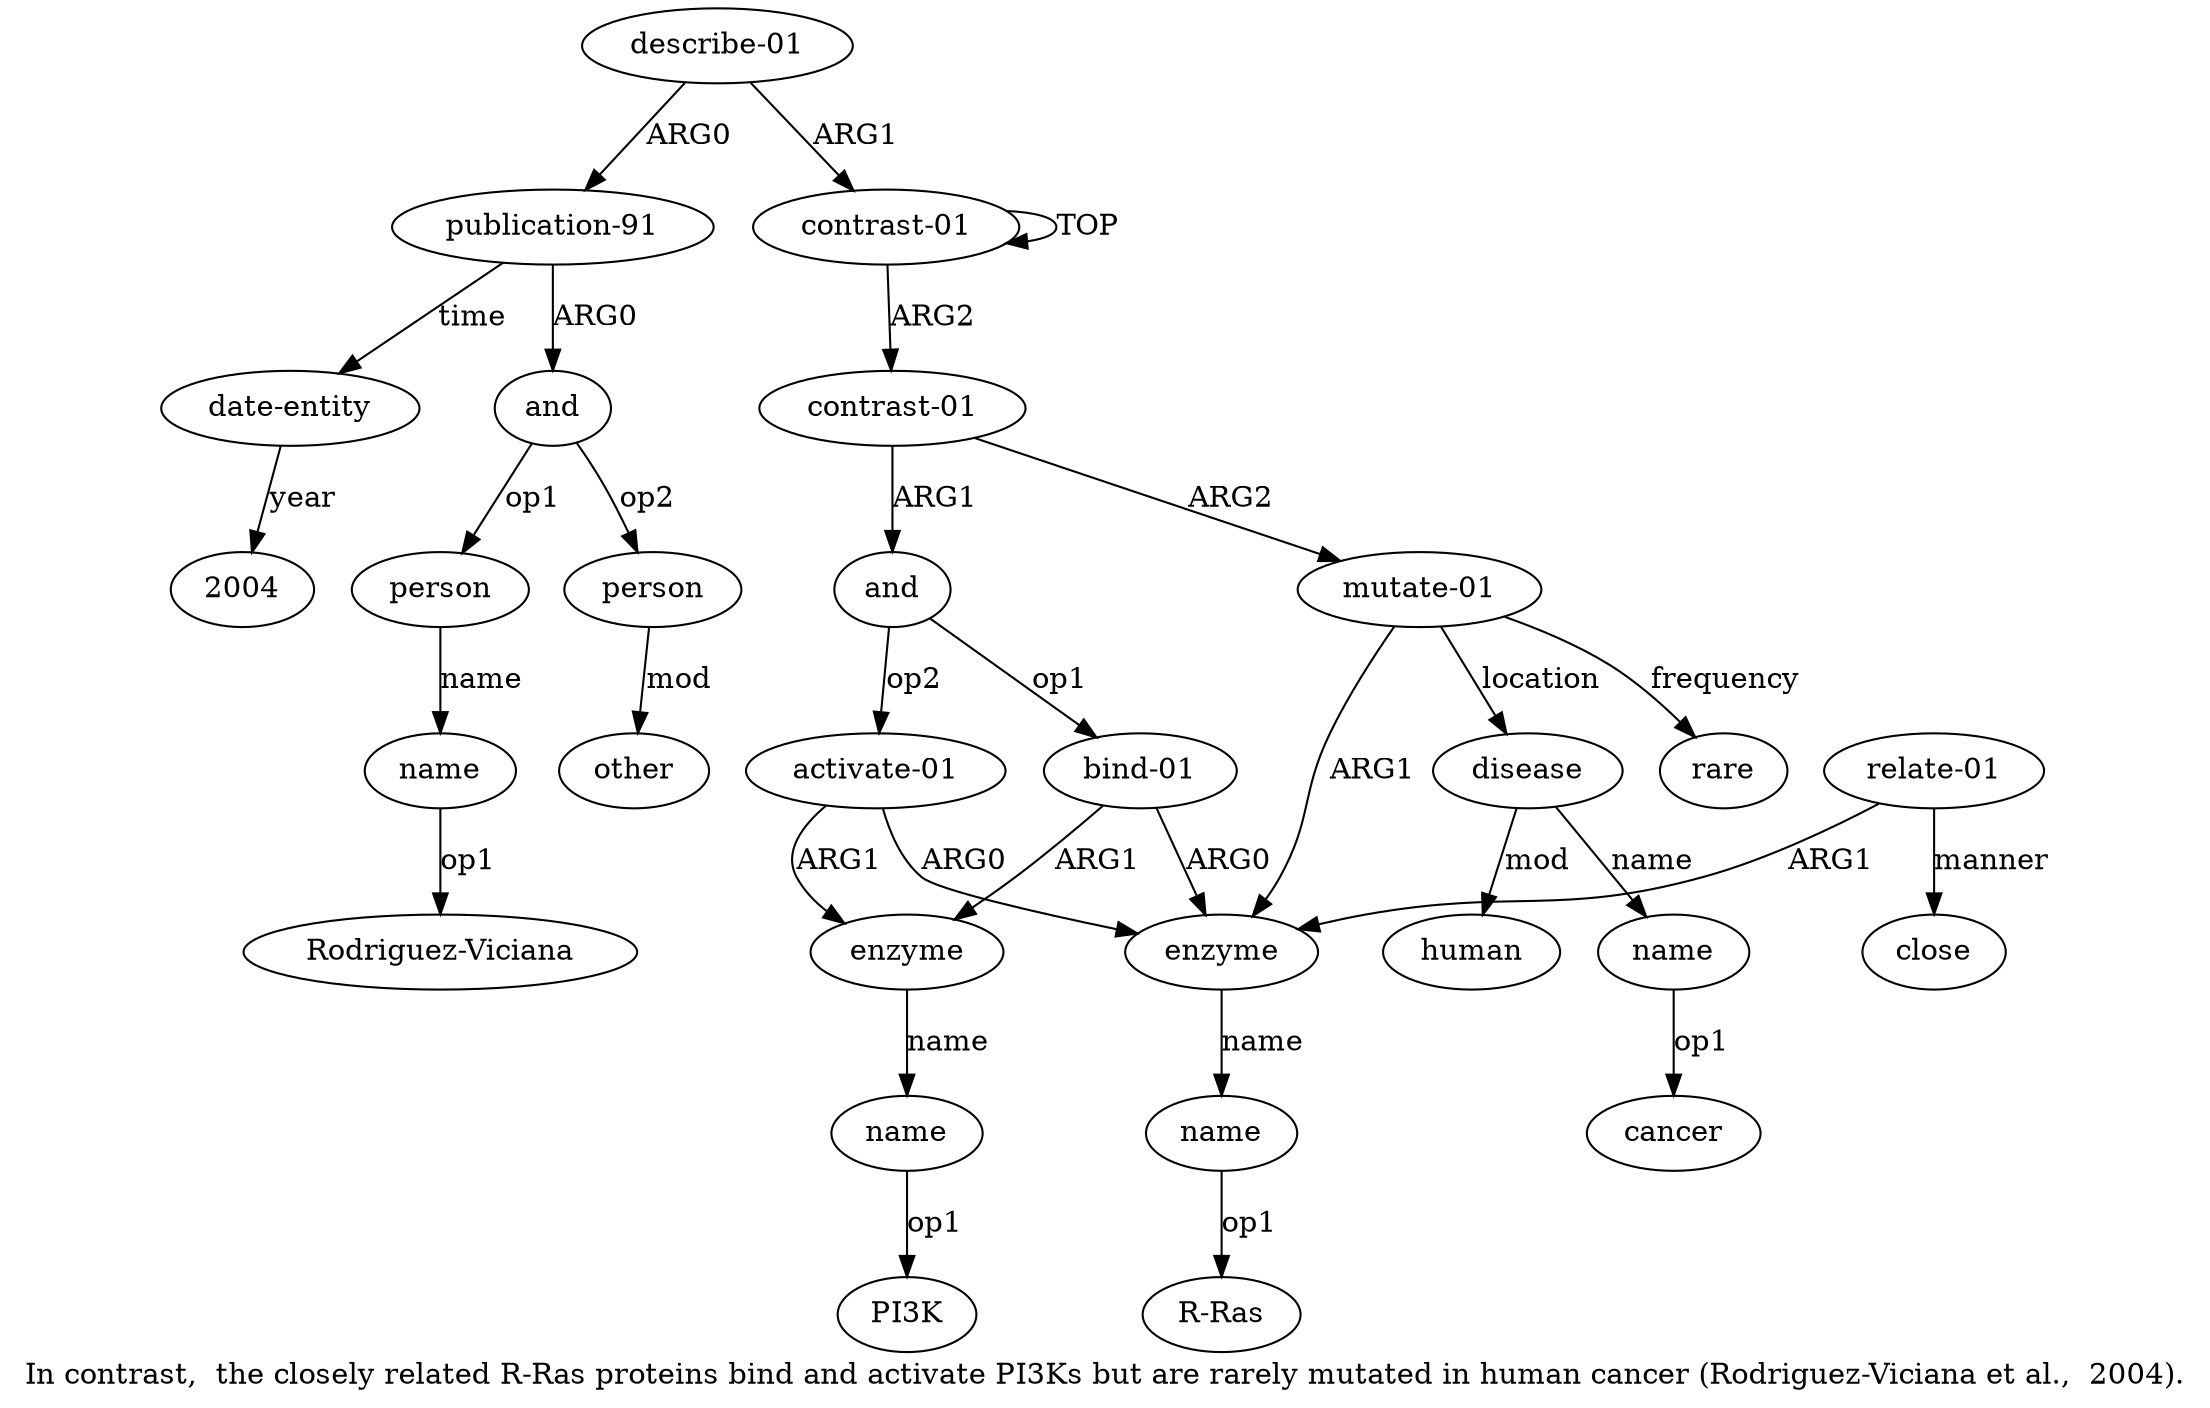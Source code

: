 digraph  {
	graph [label="In contrast,  the closely related R-Ras proteins bind and activate PI3Ks but are rarely mutated in human cancer (Rodriguez-Viciana \
et al.,  2004)."];
	node [label="\N"];
	a20	 [color=black,
		gold_ind=20,
		gold_label=name,
		label=name,
		test_ind=20,
		test_label=name];
	"a20 Rodriguez-Viciana"	 [color=black,
		gold_ind=-1,
		gold_label="Rodriguez-Viciana",
		label="Rodriguez-Viciana",
		test_ind=-1,
		test_label="Rodriguez-Viciana"];
	a20 -> "a20 Rodriguez-Viciana" [key=0,
	color=black,
	gold_label=op1,
	label=op1,
	test_label=op1];
a21 [color=black,
	gold_ind=21,
	gold_label=person,
	label=person,
	test_ind=21,
	test_label=person];
a22 [color=black,
	gold_ind=22,
	gold_label=other,
	label=other,
	test_ind=22,
	test_label=other];
a21 -> a22 [key=0,
color=black,
gold_label=mod,
label=mod,
test_label=mod];
a23 [color=black,
gold_ind=23,
gold_label="date-entity",
label="date-entity",
test_ind=23,
test_label="date-entity"];
"a23 2004" [color=black,
gold_ind=-1,
gold_label=2004,
label=2004,
test_ind=-1,
test_label=2004];
a23 -> "a23 2004" [key=0,
color=black,
gold_label=year,
label=year,
test_label=year];
"a5 R-Ras" [color=black,
gold_ind=-1,
gold_label="R-Ras",
label="R-Ras",
test_ind=-1,
test_label="R-Ras"];
"a13 cancer" [color=black,
gold_ind=-1,
gold_label=cancer,
label=cancer,
test_ind=-1,
test_label=cancer];
"a9 PI3K" [color=black,
gold_ind=-1,
gold_label=PI3K,
label=PI3K,
test_ind=-1,
test_label=PI3K];
a15 [color=black,
gold_ind=15,
gold_label=rare,
label=rare,
test_ind=15,
test_label=rare];
a14 [color=black,
gold_ind=14,
gold_label=human,
label=human,
test_ind=14,
test_label=human];
a17 [color=black,
gold_ind=17,
gold_label="publication-91",
label="publication-91",
test_ind=17,
test_label="publication-91"];
a17 -> a23 [key=0,
color=black,
gold_label=time,
label=time,
test_label=time];
a18 [color=black,
gold_ind=18,
gold_label=and,
label=and,
test_ind=18,
test_label=and];
a17 -> a18 [key=0,
color=black,
gold_label=ARG0,
label=ARG0,
test_label=ARG0];
a16 [color=black,
gold_ind=16,
gold_label="describe-01",
label="describe-01",
test_ind=16,
test_label="describe-01"];
a16 -> a17 [key=0,
color=black,
gold_label=ARG0,
label=ARG0,
test_label=ARG0];
a0 [color=black,
gold_ind=0,
gold_label="contrast-01",
label="contrast-01",
test_ind=0,
test_label="contrast-01"];
a16 -> a0 [key=0,
color=black,
gold_label=ARG1,
label=ARG1,
test_label=ARG1];
a11 [color=black,
gold_ind=11,
gold_label="mutate-01",
label="mutate-01",
test_ind=11,
test_label="mutate-01"];
a11 -> a15 [key=0,
color=black,
gold_label=frequency,
label=frequency,
test_label=frequency];
a12 [color=black,
gold_ind=12,
gold_label=disease,
label=disease,
test_ind=12,
test_label=disease];
a11 -> a12 [key=0,
color=black,
gold_label=location,
label=location,
test_label=location];
a4 [color=black,
gold_ind=4,
gold_label=enzyme,
label=enzyme,
test_ind=4,
test_label=enzyme];
a11 -> a4 [key=0,
color=black,
gold_label=ARG1,
label=ARG1,
test_label=ARG1];
a10 [color=black,
gold_ind=10,
gold_label="activate-01",
label="activate-01",
test_ind=10,
test_label="activate-01"];
a10 -> a4 [key=0,
color=black,
gold_label=ARG0,
label=ARG0,
test_label=ARG0];
a8 [color=black,
gold_ind=8,
gold_label=enzyme,
label=enzyme,
test_ind=8,
test_label=enzyme];
a10 -> a8 [key=0,
color=black,
gold_label=ARG1,
label=ARG1,
test_label=ARG1];
a13 [color=black,
gold_ind=13,
gold_label=name,
label=name,
test_ind=13,
test_label=name];
a13 -> "a13 cancer" [key=0,
color=black,
gold_label=op1,
label=op1,
test_label=op1];
a12 -> a14 [key=0,
color=black,
gold_label=mod,
label=mod,
test_label=mod];
a12 -> a13 [key=0,
color=black,
gold_label=name,
label=name,
test_label=name];
a19 [color=black,
gold_ind=19,
gold_label=person,
label=person,
test_ind=19,
test_label=person];
a19 -> a20 [key=0,
color=black,
gold_label=name,
label=name,
test_label=name];
a18 -> a21 [key=0,
color=black,
gold_label=op2,
label=op2,
test_label=op2];
a18 -> a19 [key=0,
color=black,
gold_label=op1,
label=op1,
test_label=op1];
a1 [color=black,
gold_ind=1,
gold_label="contrast-01",
label="contrast-01",
test_ind=1,
test_label="contrast-01"];
a1 -> a11 [key=0,
color=black,
gold_label=ARG2,
label=ARG2,
test_label=ARG2];
a2 [color=black,
gold_ind=2,
gold_label=and,
label=and,
test_ind=2,
test_label=and];
a1 -> a2 [key=0,
color=black,
gold_label=ARG1,
label=ARG1,
test_label=ARG1];
a0 -> a1 [key=0,
color=black,
gold_label=ARG2,
label=ARG2,
test_label=ARG2];
a0 -> a0 [key=0,
color=black,
gold_label=TOP,
label=TOP,
test_label=TOP];
a3 [color=black,
gold_ind=3,
gold_label="bind-01",
label="bind-01",
test_ind=3,
test_label="bind-01"];
a3 -> a4 [key=0,
color=black,
gold_label=ARG0,
label=ARG0,
test_label=ARG0];
a3 -> a8 [key=0,
color=black,
gold_label=ARG1,
label=ARG1,
test_label=ARG1];
a2 -> a10 [key=0,
color=black,
gold_label=op2,
label=op2,
test_label=op2];
a2 -> a3 [key=0,
color=black,
gold_label=op1,
label=op1,
test_label=op1];
a5 [color=black,
gold_ind=5,
gold_label=name,
label=name,
test_ind=5,
test_label=name];
a5 -> "a5 R-Ras" [key=0,
color=black,
gold_label=op1,
label=op1,
test_label=op1];
a4 -> a5 [key=0,
color=black,
gold_label=name,
label=name,
test_label=name];
a7 [color=black,
gold_ind=7,
gold_label=close,
label=close,
test_ind=7,
test_label=close];
a6 [color=black,
gold_ind=6,
gold_label="relate-01",
label="relate-01",
test_ind=6,
test_label="relate-01"];
a6 -> a4 [key=0,
color=black,
gold_label=ARG1,
label=ARG1,
test_label=ARG1];
a6 -> a7 [key=0,
color=black,
gold_label=manner,
label=manner,
test_label=manner];
a9 [color=black,
gold_ind=9,
gold_label=name,
label=name,
test_ind=9,
test_label=name];
a9 -> "a9 PI3K" [key=0,
color=black,
gold_label=op1,
label=op1,
test_label=op1];
a8 -> a9 [key=0,
color=black,
gold_label=name,
label=name,
test_label=name];
}
